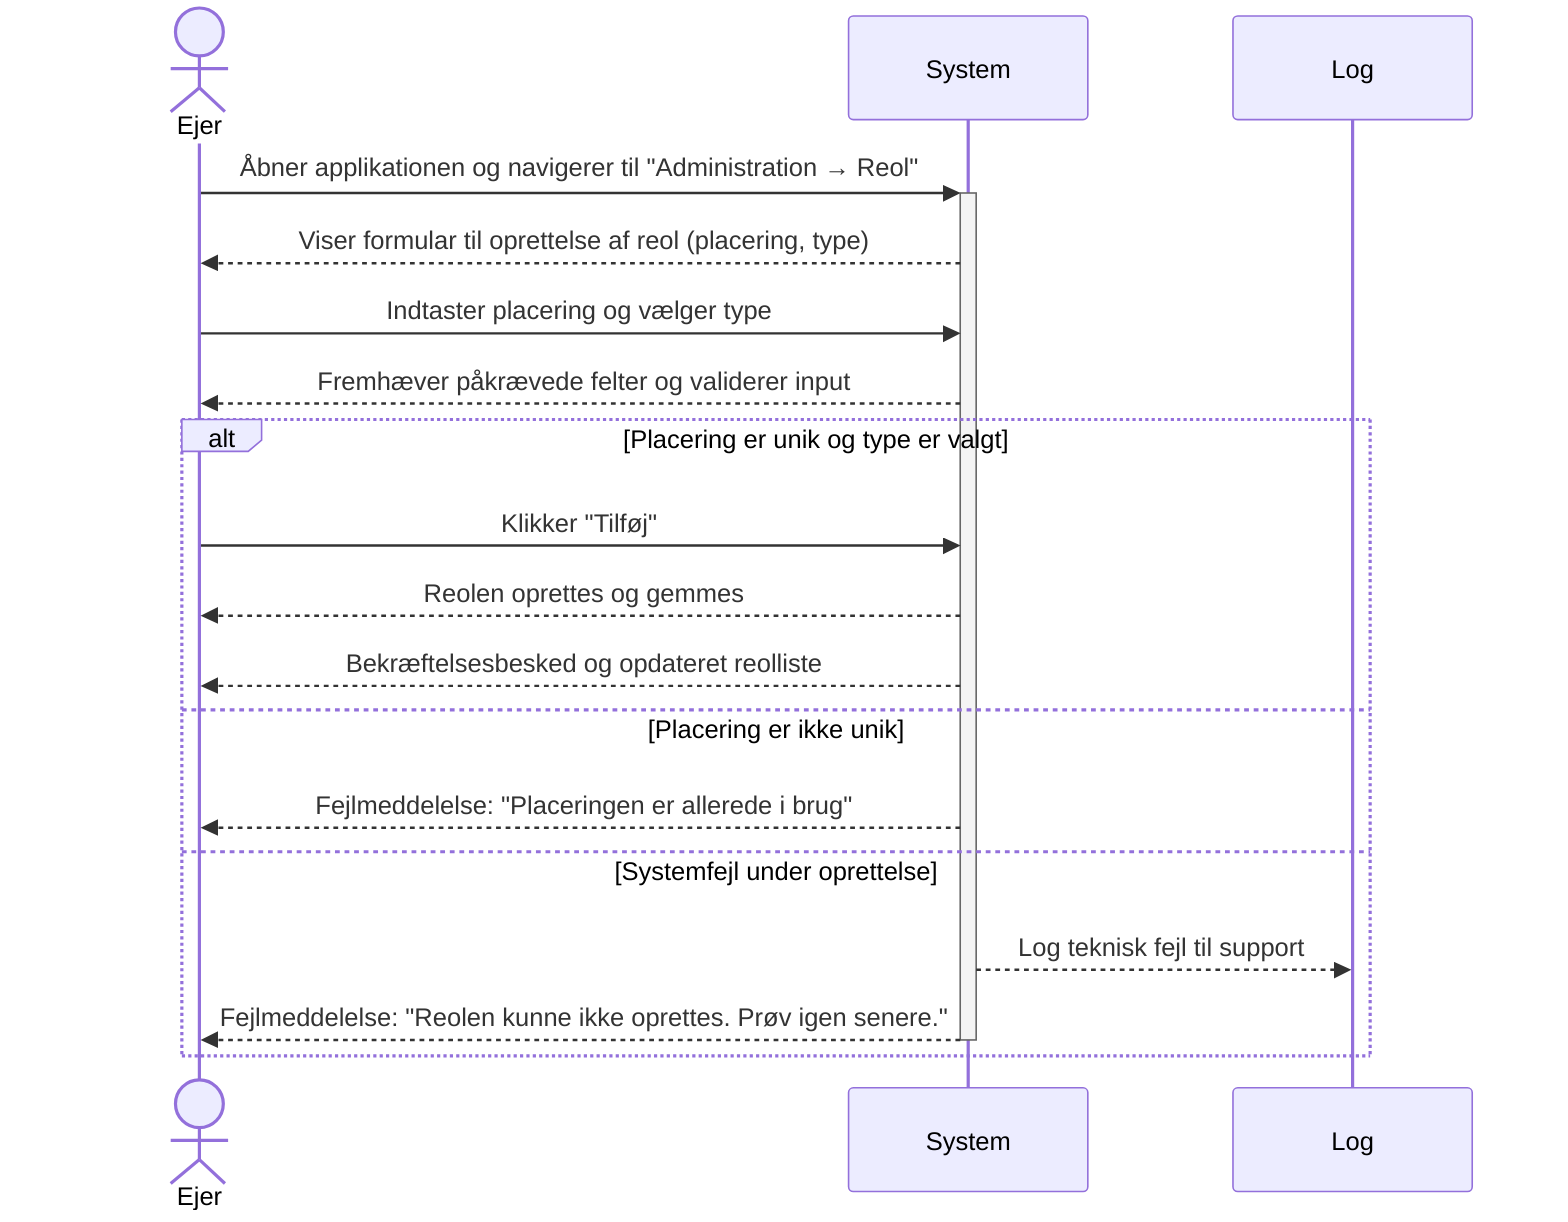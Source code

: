 ﻿sequenceDiagram
    actor Ejer
    participant System

    Ejer->>+System: Åbner applikationen og navigerer til "Administration → Reol"
    System-->>Ejer: Viser formular til oprettelse af reol (placering, type)

    Ejer->>System: Indtaster placering og vælger type
    System-->>Ejer: Fremhæver påkrævede felter og validerer input

    alt Placering er unik og type er valgt
        Ejer->>System: Klikker "Tilføj"
        System-->>Ejer: Reolen oprettes og gemmes
        System-->>Ejer: Bekræftelsesbesked og opdateret reolliste
    else Placering er ikke unik
        System-->>Ejer: Fejlmeddelelse: "Placeringen er allerede i brug"
    else Systemfejl under oprettelse
        System-->>Log: Log teknisk fejl til support
        System-->>-Ejer: Fejlmeddelelse: "Reolen kunne ikke oprettes. Prøv igen senere."
    end